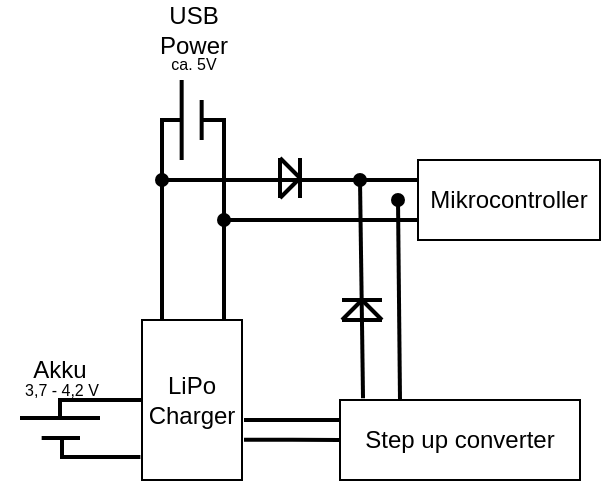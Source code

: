 <mxfile>
    <diagram id="WBDhCfVClTdko6BVGWZ4" name="Page-1">
        <mxGraphModel dx="380" dy="286" grid="1" gridSize="10" guides="1" tooltips="1" connect="1" arrows="1" fold="1" page="1" pageScale="1" pageWidth="827" pageHeight="1169" math="0" shadow="0">
            <root>
                <mxCell id="0"/>
                <mxCell id="1" parent="0"/>
                <mxCell id="2" value="" style="endArrow=none;html=1;strokeWidth=2;" parent="1" edge="1">
                    <mxGeometry width="50" height="50" relative="1" as="geometry">
                        <mxPoint x="320.83" y="141" as="sourcePoint"/>
                        <mxPoint x="320.83" y="101" as="targetPoint"/>
                        <Array as="points">
                            <mxPoint x="320.83" y="141"/>
                        </Array>
                    </mxGeometry>
                </mxCell>
                <mxCell id="3" value="" style="endArrow=none;html=1;strokeWidth=2;" parent="1" edge="1">
                    <mxGeometry width="50" height="50" relative="1" as="geometry">
                        <mxPoint x="330.83" y="111" as="sourcePoint"/>
                        <mxPoint x="330.83" y="131" as="targetPoint"/>
                        <Array as="points">
                            <mxPoint x="330.83" y="131"/>
                        </Array>
                    </mxGeometry>
                </mxCell>
                <mxCell id="4" value="" style="endArrow=none;html=1;entryX=0.197;entryY=0.004;entryDx=0;entryDy=0;edgeStyle=elbowEdgeStyle;rounded=0;strokeWidth=2;entryPerimeter=0;" parent="1" target="7" edge="1">
                    <mxGeometry width="50" height="50" relative="1" as="geometry">
                        <mxPoint x="321" y="121" as="sourcePoint"/>
                        <mxPoint x="361" y="81" as="targetPoint"/>
                        <Array as="points">
                            <mxPoint x="311" y="171"/>
                        </Array>
                    </mxGeometry>
                </mxCell>
                <mxCell id="6" value="USB Power" style="text;html=1;strokeColor=none;fillColor=none;align=center;verticalAlign=middle;whiteSpace=wrap;rounded=0;" parent="1" vertex="1">
                    <mxGeometry x="297" y="61" width="60" height="30" as="geometry"/>
                </mxCell>
                <mxCell id="7" value="LiPo Charger" style="rounded=0;whiteSpace=wrap;html=1;" parent="1" vertex="1">
                    <mxGeometry x="301" y="221" width="50" height="80" as="geometry"/>
                </mxCell>
                <mxCell id="8" value="Mikrocontroller" style="rounded=0;whiteSpace=wrap;html=1;" parent="1" vertex="1">
                    <mxGeometry x="439" y="141" width="91" height="40" as="geometry"/>
                </mxCell>
                <mxCell id="12" value="" style="ellipse;whiteSpace=wrap;html=1;fillColor=#000000;" parent="1" vertex="1">
                    <mxGeometry x="308" y="148" width="6" height="6" as="geometry"/>
                </mxCell>
                <mxCell id="18" value="" style="endArrow=none;html=1;edgeStyle=elbowEdgeStyle;rounded=0;strokeWidth=2;entryX=0.817;entryY=-0.004;entryDx=0;entryDy=0;entryPerimeter=0;" parent="1" target="7" edge="1">
                    <mxGeometry width="50" height="50" relative="1" as="geometry">
                        <mxPoint x="331" y="121" as="sourcePoint"/>
                        <mxPoint x="342" y="220" as="targetPoint"/>
                        <Array as="points">
                            <mxPoint x="342" y="171"/>
                        </Array>
                    </mxGeometry>
                </mxCell>
                <mxCell id="19" value="" style="endArrow=none;html=1;entryX=0;entryY=0.25;entryDx=0;entryDy=0;edgeStyle=elbowEdgeStyle;rounded=0;strokeWidth=2;" parent="1" target="8" edge="1">
                    <mxGeometry width="50" height="50" relative="1" as="geometry">
                        <mxPoint x="311" y="151" as="sourcePoint"/>
                        <mxPoint x="320.85" y="231.32" as="targetPoint"/>
                        <Array as="points">
                            <mxPoint x="321" y="181"/>
                        </Array>
                    </mxGeometry>
                </mxCell>
                <mxCell id="20" value="" style="endArrow=none;html=1;edgeStyle=elbowEdgeStyle;rounded=0;strokeWidth=2;entryX=0;entryY=0.75;entryDx=0;entryDy=0;" parent="1" target="8" edge="1">
                    <mxGeometry width="50" height="50" relative="1" as="geometry">
                        <mxPoint x="341" y="171" as="sourcePoint"/>
                        <mxPoint x="381" y="161" as="targetPoint"/>
                        <Array as="points">
                            <mxPoint x="371" y="161"/>
                        </Array>
                    </mxGeometry>
                </mxCell>
                <mxCell id="21" value="" style="ellipse;whiteSpace=wrap;html=1;fillColor=#000000;" parent="1" vertex="1">
                    <mxGeometry x="339" y="168" width="6" height="6" as="geometry"/>
                </mxCell>
                <mxCell id="23" value="" style="endArrow=none;html=1;strokeWidth=2;" parent="1" edge="1">
                    <mxGeometry width="50" height="50" relative="1" as="geometry">
                        <mxPoint x="270" y="280" as="sourcePoint"/>
                        <mxPoint x="250.83" y="280" as="targetPoint"/>
                        <Array as="points">
                            <mxPoint x="250.83" y="280"/>
                        </Array>
                    </mxGeometry>
                </mxCell>
                <mxCell id="24" value="" style="endArrow=none;html=1;entryX=0;entryY=0.5;entryDx=0;entryDy=0;edgeStyle=elbowEdgeStyle;rounded=0;strokeWidth=2;" parent="1" target="7" edge="1">
                    <mxGeometry width="50" height="50" relative="1" as="geometry">
                        <mxPoint x="260" y="270" as="sourcePoint"/>
                        <mxPoint x="310.85" y="441.32" as="targetPoint"/>
                        <Array as="points">
                            <mxPoint x="260" y="261"/>
                        </Array>
                    </mxGeometry>
                </mxCell>
                <mxCell id="25" value="" style="endArrow=none;html=1;edgeStyle=elbowEdgeStyle;rounded=0;strokeWidth=2;entryX=-0.016;entryY=0.856;entryDx=0;entryDy=0;entryPerimeter=0;" parent="1" target="7" edge="1">
                    <mxGeometry width="50" height="50" relative="1" as="geometry">
                        <mxPoint x="261" y="280" as="sourcePoint"/>
                        <mxPoint x="341.85" y="440.68" as="targetPoint"/>
                        <Array as="points">
                            <mxPoint x="261" y="289"/>
                        </Array>
                    </mxGeometry>
                </mxCell>
                <mxCell id="28" value="Step up converter" style="rounded=0;whiteSpace=wrap;html=1;" parent="1" vertex="1">
                    <mxGeometry x="400" y="261" width="120" height="40" as="geometry"/>
                </mxCell>
                <mxCell id="29" value="" style="endArrow=none;html=1;edgeStyle=elbowEdgeStyle;rounded=0;strokeWidth=2;entryX=0;entryY=0.25;entryDx=0;entryDy=0;" parent="1" target="28" edge="1">
                    <mxGeometry width="50" height="50" relative="1" as="geometry">
                        <mxPoint x="352" y="271" as="sourcePoint"/>
                        <mxPoint x="382" y="271" as="targetPoint"/>
                        <Array as="points"/>
                    </mxGeometry>
                </mxCell>
                <mxCell id="30" value="" style="endArrow=none;html=1;edgeStyle=elbowEdgeStyle;rounded=0;strokeWidth=2;entryX=0;entryY=0.5;entryDx=0;entryDy=0;" parent="1" target="28" edge="1">
                    <mxGeometry width="50" height="50" relative="1" as="geometry">
                        <mxPoint x="352" y="280.83" as="sourcePoint"/>
                        <mxPoint x="382" y="280.83" as="targetPoint"/>
                        <Array as="points"/>
                    </mxGeometry>
                </mxCell>
                <mxCell id="31" value="" style="endArrow=none;html=1;rounded=0;strokeWidth=2;exitX=0.096;exitY=-0.021;exitDx=0;exitDy=0;exitPerimeter=0;" parent="1" source="28" edge="1">
                    <mxGeometry width="50" height="50" relative="1" as="geometry">
                        <mxPoint x="410" y="241" as="sourcePoint"/>
                        <mxPoint x="410" y="151" as="targetPoint"/>
                    </mxGeometry>
                </mxCell>
                <mxCell id="32" value="" style="endArrow=none;html=1;rounded=0;strokeWidth=2;exitX=0.25;exitY=0;exitDx=0;exitDy=0;" parent="1" source="28" edge="1">
                    <mxGeometry width="50" height="50" relative="1" as="geometry">
                        <mxPoint x="429" y="241" as="sourcePoint"/>
                        <mxPoint x="429" y="161" as="targetPoint"/>
                    </mxGeometry>
                </mxCell>
                <mxCell id="33" value="" style="ellipse;whiteSpace=wrap;html=1;fillColor=#000000;" parent="1" vertex="1">
                    <mxGeometry x="426" y="158" width="6" height="6" as="geometry"/>
                </mxCell>
                <mxCell id="34" value="" style="ellipse;whiteSpace=wrap;html=1;fillColor=#000000;" parent="1" vertex="1">
                    <mxGeometry x="407" y="148" width="6" height="6" as="geometry"/>
                </mxCell>
                <mxCell id="38" value="ca. 5V" style="text;html=1;strokeColor=none;fillColor=none;align=center;verticalAlign=middle;whiteSpace=wrap;rounded=0;fontSize=8;" parent="1" vertex="1">
                    <mxGeometry x="301" y="83" width="52" height="20" as="geometry"/>
                </mxCell>
                <mxCell id="40" value="" style="endArrow=none;html=1;rounded=0;strokeWidth=2;" parent="1" edge="1">
                    <mxGeometry width="50" height="50" relative="1" as="geometry">
                        <mxPoint x="421" y="211" as="sourcePoint"/>
                        <mxPoint x="401" y="211" as="targetPoint"/>
                    </mxGeometry>
                </mxCell>
                <mxCell id="42" value="" style="endArrow=none;html=1;rounded=0;strokeWidth=2;" parent="1" edge="1">
                    <mxGeometry width="50" height="50" relative="1" as="geometry">
                        <mxPoint x="421" y="221" as="sourcePoint"/>
                        <mxPoint x="411" y="211" as="targetPoint"/>
                    </mxGeometry>
                </mxCell>
                <mxCell id="43" value="" style="endArrow=none;html=1;rounded=0;strokeWidth=2;" parent="1" edge="1">
                    <mxGeometry width="50" height="50" relative="1" as="geometry">
                        <mxPoint x="401" y="221" as="sourcePoint"/>
                        <mxPoint x="421" y="221" as="targetPoint"/>
                    </mxGeometry>
                </mxCell>
                <mxCell id="47" value="" style="endArrow=none;html=1;rounded=0;strokeWidth=2;" parent="1" edge="1">
                    <mxGeometry width="50" height="50" relative="1" as="geometry">
                        <mxPoint x="401" y="221" as="sourcePoint"/>
                        <mxPoint x="411" y="211" as="targetPoint"/>
                    </mxGeometry>
                </mxCell>
                <mxCell id="52" value="" style="endArrow=none;html=1;strokeWidth=2;" parent="1" edge="1">
                    <mxGeometry width="50" height="50" relative="1" as="geometry">
                        <mxPoint x="280" y="270" as="sourcePoint"/>
                        <mxPoint x="240" y="270" as="targetPoint"/>
                    </mxGeometry>
                </mxCell>
                <mxCell id="53" value="Akku" style="text;html=1;strokeColor=none;fillColor=none;align=center;verticalAlign=middle;whiteSpace=wrap;rounded=0;" parent="1" vertex="1">
                    <mxGeometry x="230" y="231" width="60" height="30" as="geometry"/>
                </mxCell>
                <mxCell id="54" value="3,7 - 4,2 V" style="text;html=1;strokeColor=none;fillColor=none;align=center;verticalAlign=middle;whiteSpace=wrap;rounded=0;fontSize=8;" parent="1" vertex="1">
                    <mxGeometry x="235" y="246" width="52" height="20" as="geometry"/>
                </mxCell>
                <mxCell id="60" value="" style="endArrow=none;html=1;rounded=0;strokeWidth=2;" edge="1" parent="1">
                    <mxGeometry width="50" height="50" relative="1" as="geometry">
                        <mxPoint x="380" y="140" as="sourcePoint"/>
                        <mxPoint x="380" y="160" as="targetPoint"/>
                    </mxGeometry>
                </mxCell>
                <mxCell id="62" value="" style="endArrow=none;html=1;rounded=0;strokeWidth=2;" edge="1" parent="1">
                    <mxGeometry width="50" height="50" relative="1" as="geometry">
                        <mxPoint x="370" y="140" as="sourcePoint"/>
                        <mxPoint x="380" y="150" as="targetPoint"/>
                    </mxGeometry>
                </mxCell>
                <mxCell id="63" value="" style="endArrow=none;html=1;rounded=0;strokeWidth=2;" edge="1" parent="1">
                    <mxGeometry width="50" height="50" relative="1" as="geometry">
                        <mxPoint x="370" y="160" as="sourcePoint"/>
                        <mxPoint x="380" y="150" as="targetPoint"/>
                    </mxGeometry>
                </mxCell>
                <mxCell id="64" value="" style="endArrow=none;html=1;rounded=0;strokeWidth=2;" edge="1" parent="1">
                    <mxGeometry width="50" height="50" relative="1" as="geometry">
                        <mxPoint x="370" y="160" as="sourcePoint"/>
                        <mxPoint x="370" y="140" as="targetPoint"/>
                    </mxGeometry>
                </mxCell>
            </root>
        </mxGraphModel>
    </diagram>
</mxfile>
